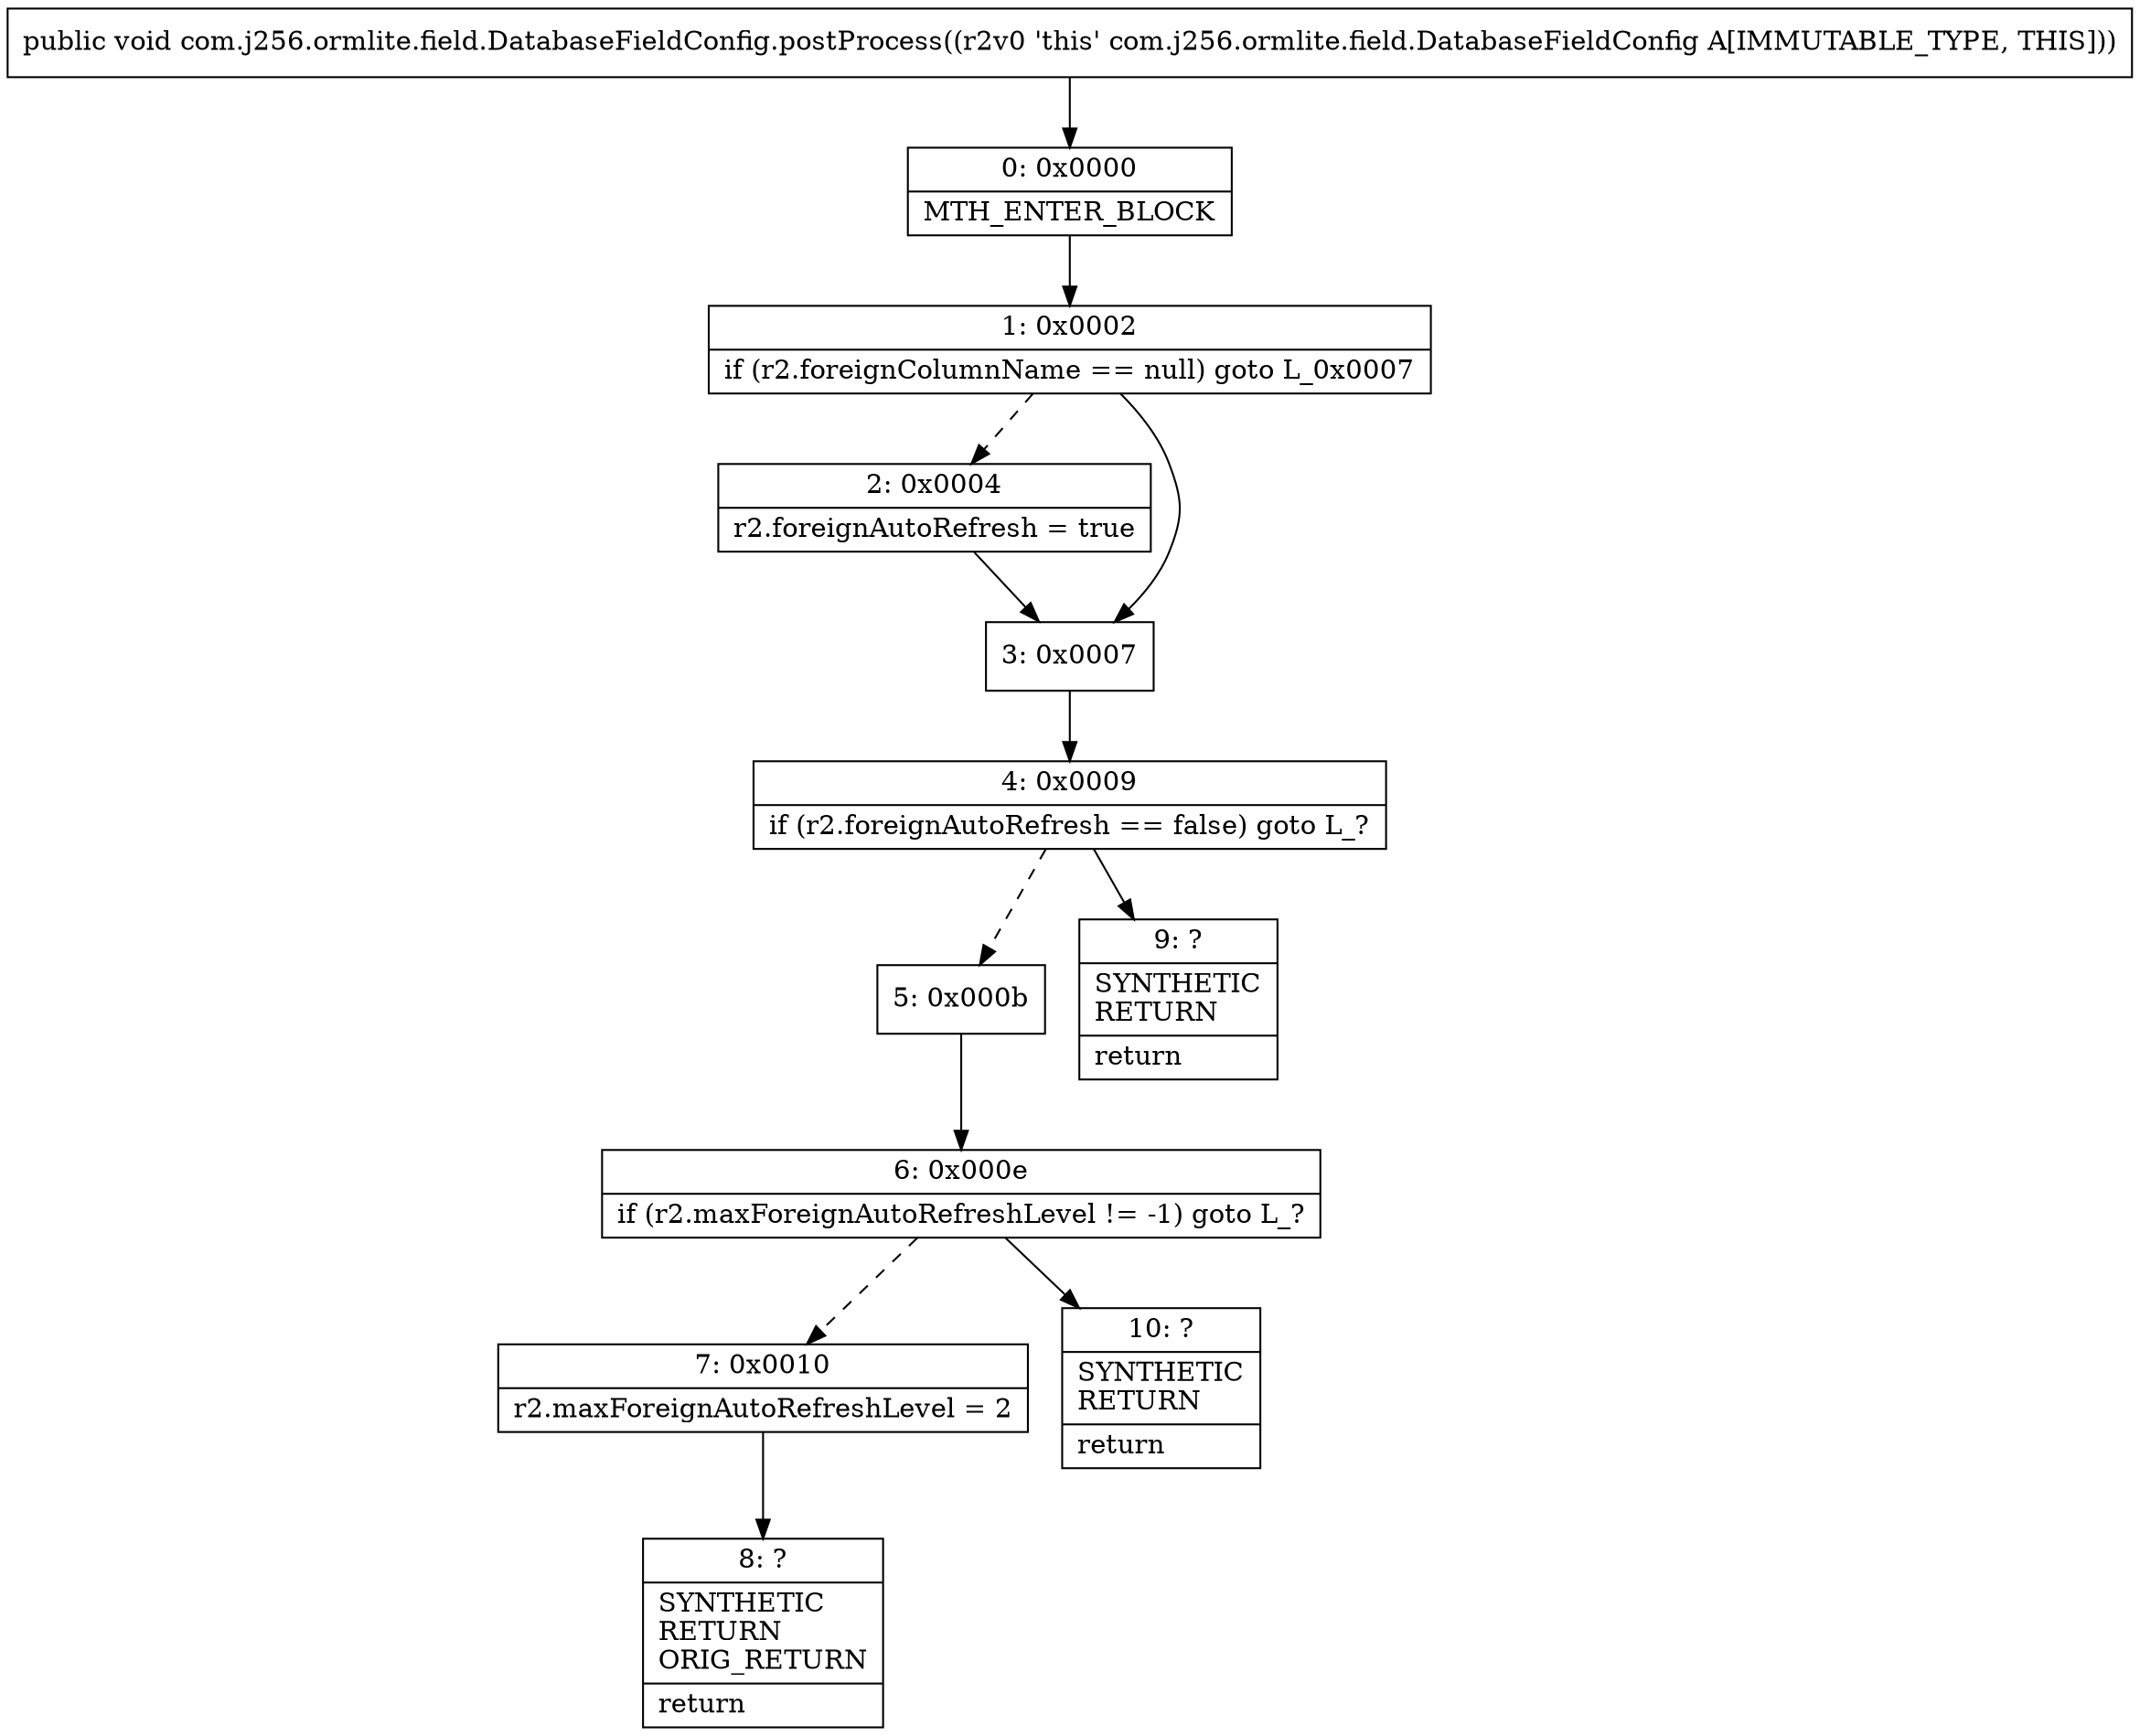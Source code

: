 digraph "CFG forcom.j256.ormlite.field.DatabaseFieldConfig.postProcess()V" {
Node_0 [shape=record,label="{0\:\ 0x0000|MTH_ENTER_BLOCK\l}"];
Node_1 [shape=record,label="{1\:\ 0x0002|if (r2.foreignColumnName == null) goto L_0x0007\l}"];
Node_2 [shape=record,label="{2\:\ 0x0004|r2.foreignAutoRefresh = true\l}"];
Node_3 [shape=record,label="{3\:\ 0x0007}"];
Node_4 [shape=record,label="{4\:\ 0x0009|if (r2.foreignAutoRefresh == false) goto L_?\l}"];
Node_5 [shape=record,label="{5\:\ 0x000b}"];
Node_6 [shape=record,label="{6\:\ 0x000e|if (r2.maxForeignAutoRefreshLevel != \-1) goto L_?\l}"];
Node_7 [shape=record,label="{7\:\ 0x0010|r2.maxForeignAutoRefreshLevel = 2\l}"];
Node_8 [shape=record,label="{8\:\ ?|SYNTHETIC\lRETURN\lORIG_RETURN\l|return\l}"];
Node_9 [shape=record,label="{9\:\ ?|SYNTHETIC\lRETURN\l|return\l}"];
Node_10 [shape=record,label="{10\:\ ?|SYNTHETIC\lRETURN\l|return\l}"];
MethodNode[shape=record,label="{public void com.j256.ormlite.field.DatabaseFieldConfig.postProcess((r2v0 'this' com.j256.ormlite.field.DatabaseFieldConfig A[IMMUTABLE_TYPE, THIS])) }"];
MethodNode -> Node_0;
Node_0 -> Node_1;
Node_1 -> Node_2[style=dashed];
Node_1 -> Node_3;
Node_2 -> Node_3;
Node_3 -> Node_4;
Node_4 -> Node_5[style=dashed];
Node_4 -> Node_9;
Node_5 -> Node_6;
Node_6 -> Node_7[style=dashed];
Node_6 -> Node_10;
Node_7 -> Node_8;
}

